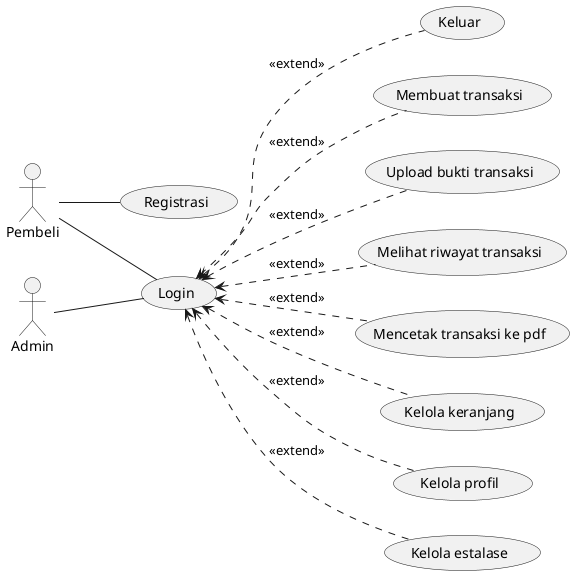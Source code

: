 @startuml
left to right direction

actor Pembeli as usr
actor Admin as root

(Login) as signin
(Registrasi) as signup
(Keluar) as signout
(Membuat transaksi) as trx
(Upload bukti transaksi) as up_trx_receipt
(Melihat riwayat transaksi) as trx_history
(Mencetak transaksi ke pdf) as pdf_trx
(Kelola keranjang) as mng_cart
(Kelola profil) as mng_profile
(Kelola estalase) as stock

usr -- signin
usr -- signup

root -- signin

signin <.. trx: <<extend>>
signin <.. up_trx_receipt: <<extend>>
signin <.. trx_history: <<extend>>
signin <.. pdf_trx: <<extend>>
signin <.. mng_cart: <<extend>>
signin <.. mng_profile: <<extend>>
signin <.. signout: <<extend>>

signin <.. stock: <<extend>>

@enduml
